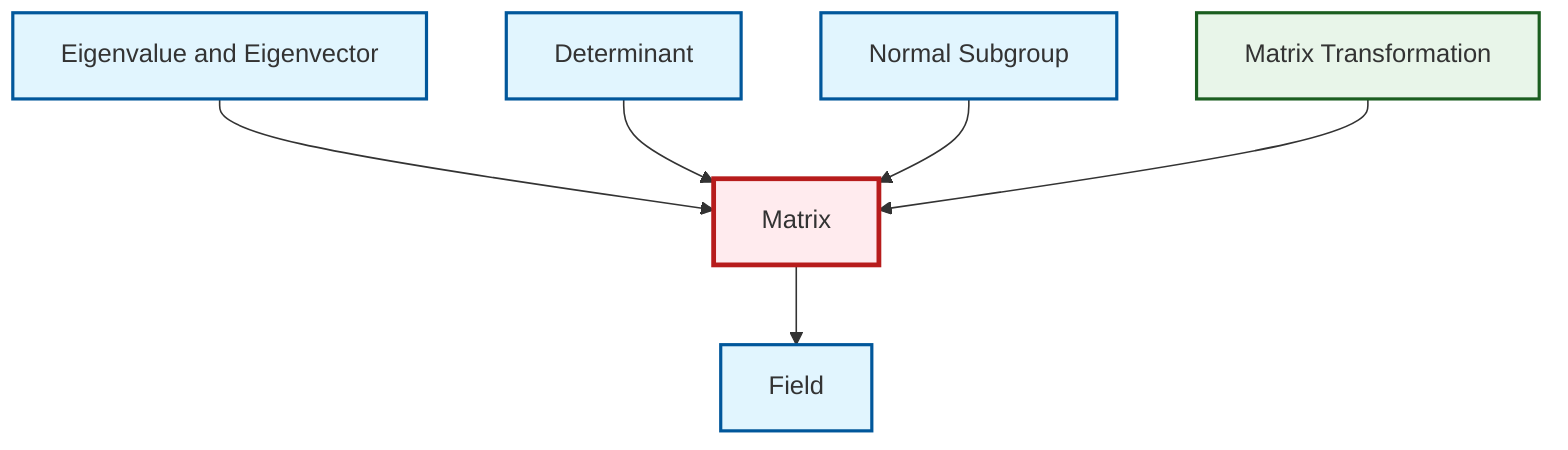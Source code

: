 graph TD
    classDef definition fill:#e1f5fe,stroke:#01579b,stroke-width:2px
    classDef theorem fill:#f3e5f5,stroke:#4a148c,stroke-width:2px
    classDef axiom fill:#fff3e0,stroke:#e65100,stroke-width:2px
    classDef example fill:#e8f5e9,stroke:#1b5e20,stroke-width:2px
    classDef current fill:#ffebee,stroke:#b71c1c,stroke-width:3px
    def-matrix["Matrix"]:::definition
    ex-matrix-transformation["Matrix Transformation"]:::example
    def-determinant["Determinant"]:::definition
    def-eigenvalue-eigenvector["Eigenvalue and Eigenvector"]:::definition
    def-field["Field"]:::definition
    def-normal-subgroup["Normal Subgroup"]:::definition
    def-eigenvalue-eigenvector --> def-matrix
    def-determinant --> def-matrix
    def-normal-subgroup --> def-matrix
    ex-matrix-transformation --> def-matrix
    def-matrix --> def-field
    class def-matrix current